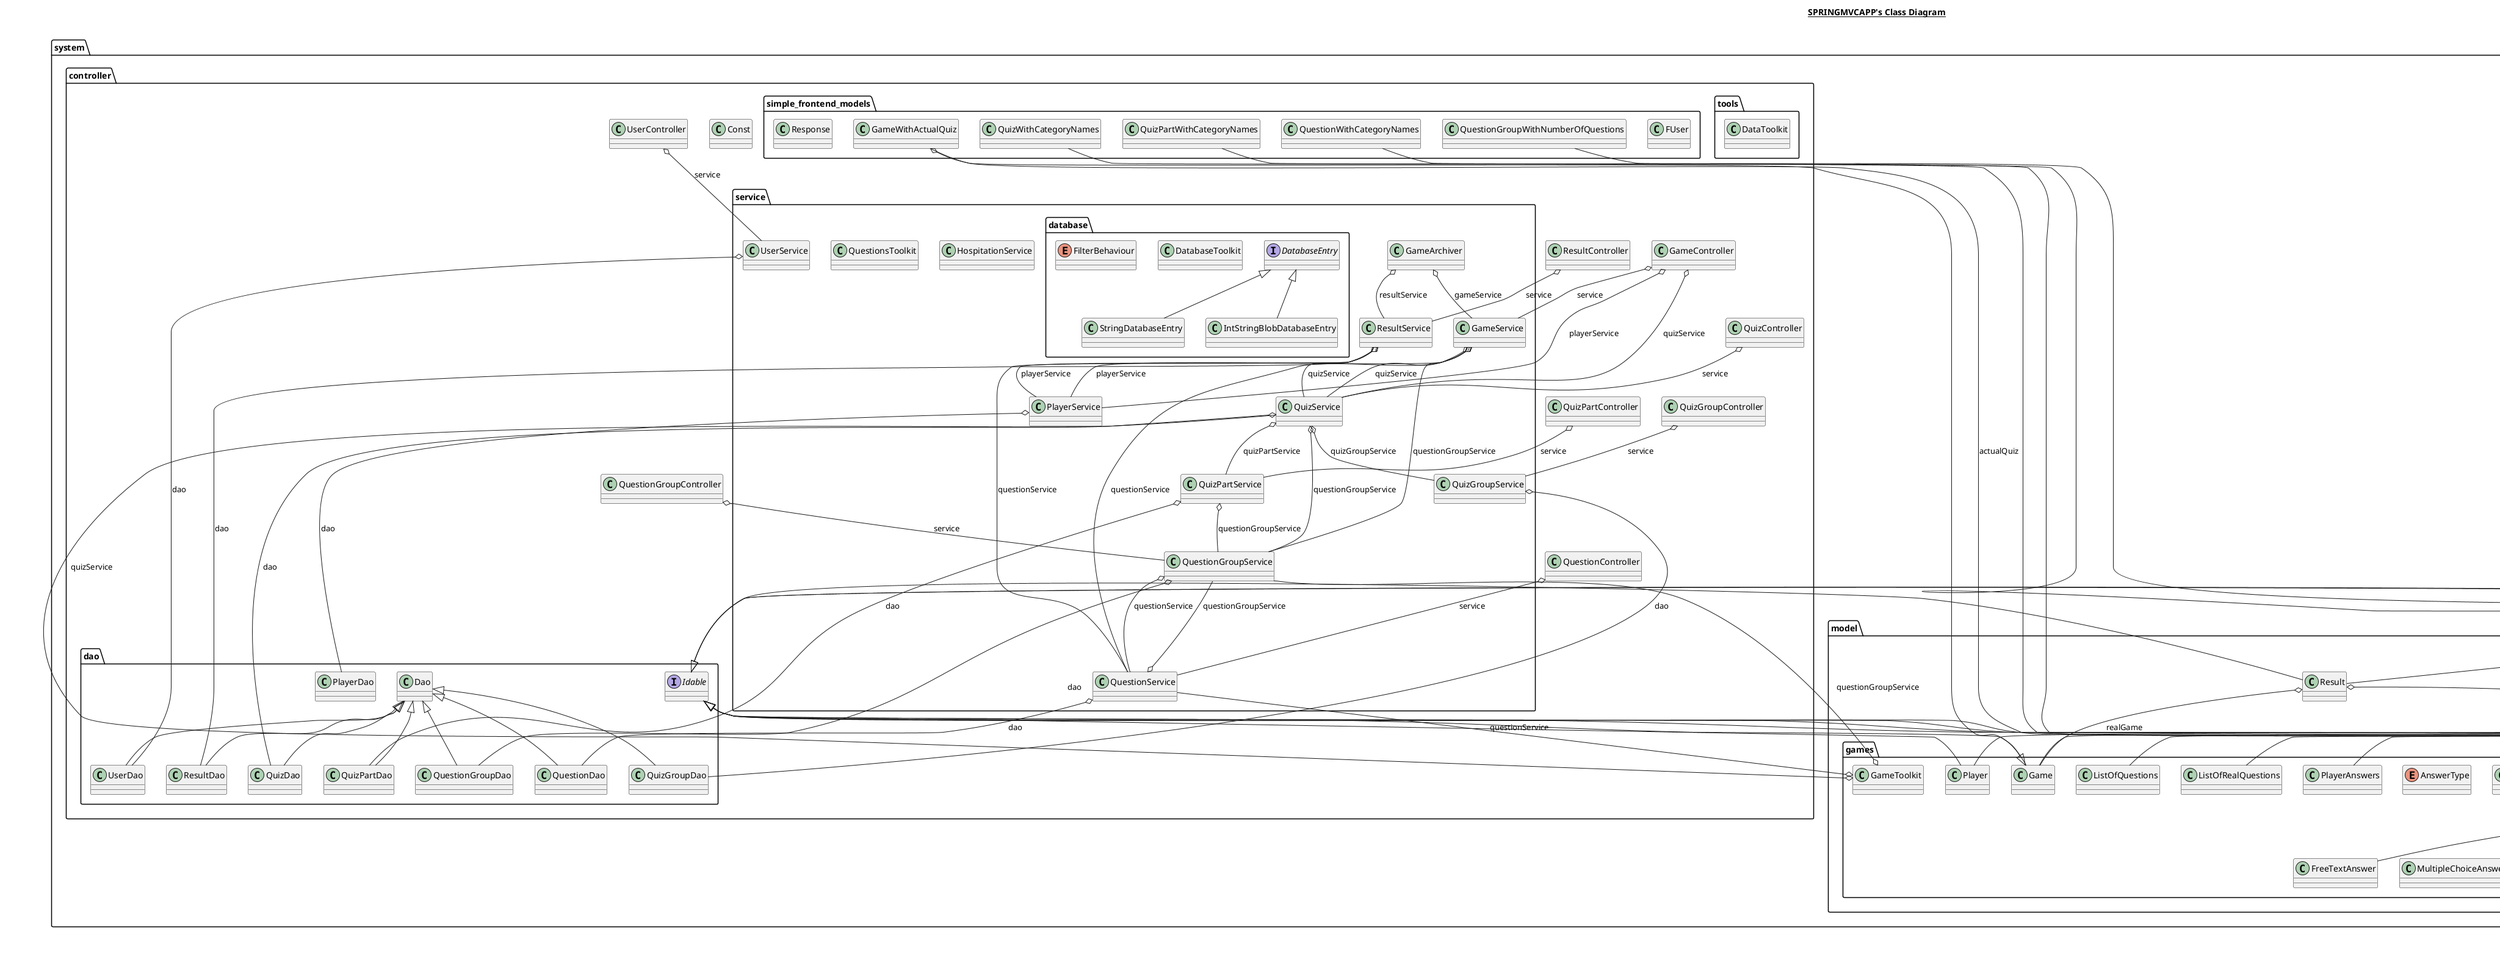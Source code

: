 @startuml

title __SPRINGMVCAPP's Class Diagram__\n

  package system.model {
    package system.model.games {
      interface Answer {
      }
    }
  }
  

  package system.model {
    package system.model.games {
      enum AnswerType {
      }
    }
  }
  

  package system.controller {
    class Const {
    }
  }
  

  package system.controller {
    package system.controller.dao {
      class Dao {
      }
    }
  }
  

  package system.controller {
    package system.controller.tools {
      class DataToolkit {
      }
    }
  }
  

  package system.controller {
    package system.controller.service {
      package system.controller.service.database {
        interface DatabaseEntry {
        }
      }
    }
  }
  

  package system.controller {
    package system.controller.service {
      package system.controller.service.database {
        class DatabaseToolkit {
        }
      }
    }
  }
  

  package system.controller {
    package system.controller.simple_frontend_models {
      class FUser {
      }
    }
  }
  

  package system.controller {
    package system.controller.service {
      package system.controller.service.database {
        enum FilterBehaviour {
        }
      }
    }
  }
  

  package system.model {
    package system.model.games {
      class FreeTextAnswer {
      }
    }
  }
  

  package system.model {
    package system.model.games {
      class Game {
      }
    }
  }
  

  package system.controller {
    package system.controller.service {
      class GameArchiver {
      }
    }
  }
  

  package system.controller {
    class GameController {
    }
  }
  

  package system.controller {
    package system.controller.service {
      class GameService {
      }
    }
  }
  

  package system.model {
    package system.model.games {
      class GameToolkit {
      }
    }
  }
  

  package system.controller {
    package system.controller.simple_frontend_models {
      class GameWithActualQuiz {
      }
    }
  }
  

  package system.controller {
    package system.controller.service {
      class HospitationService {
      }
    }
  }
  

  package system.model {
    package system.model.users {
      interface IUser {
      }
    }
  }
  

  package system.controller {
    package system.controller.dao {
      interface Idable {
      }
    }
  }
  

  package system.controller {
    package system.controller.service {
      package system.controller.service.database {
        class IntStringBlobDatabaseEntry {
        }
      }
    }
  }
  

  package system.model {
    package system.model.games {
      class ListOfQuestions {
      }
    }
  }
  

  package system.model {
    package system.model.games {
      class ListOfRealQuestions {
      }
    }
  }
  

  package system.model {
    package system.model.games {
      class MultipleChoiceAnswer {
      }
    }
  }
  

  package system.model {
    package system.model.games {
      class Player {
      }
    }
  }
  

  package system.model {
    package system.model.games {
      class PlayerAnswers {
      }
    }
  }
  

  package system.controller {
    package system.controller.dao {
      class PlayerDao {
      }
    }
  }
  

  package system.model {
    package system.model.games {
      class PlayerPoints {
      }
    }
  }
  

  package system.controller {
    package system.controller.service {
      class PlayerService {
      }
    }
  }
  

  package system.model {
    package system.model.questions {
      class Question {
      }
    }
  }
  

  package system.controller {
    class QuestionController {
    }
  }
  

  package system.controller {
    package system.controller.dao {
      class QuestionDao {
      }
    }
  }
  

  package system.model {
    package system.model.questions {
      class QuestionGroup {
      }
    }
  }
  

  package system.controller {
    class QuestionGroupController {
    }
  }
  

  package system.controller {
    package system.controller.dao {
      class QuestionGroupDao {
      }
    }
  }
  

  package system.controller {
    package system.controller.service {
      class QuestionGroupService {
      }
    }
  }
  

  package system.model {
    package system.model.questions {
      enum QuestionGroupType {
      }
    }
  }
  

  package system.controller {
    package system.controller.simple_frontend_models {
      class QuestionGroupWithNumberOfQuestions {
      }
    }
  }
  

  package system.controller {
    package system.controller.service {
      class QuestionService {
      }
    }
  }
  

  package system.model {
    package system.model.questions {
      enum QuestionType {
      }
    }
  }
  

  package system.controller {
    package system.controller.simple_frontend_models {
      class QuestionWithCategoryNames {
      }
    }
  }
  

  package system.controller {
    package system.controller.service {
      class QuestionsToolkit {
      }
    }
  }
  

  package system.model {
    package system.model.quizzes {
      class Quiz {
      }
    }
  }
  

  package system.controller {
    class QuizController {
    }
  }
  

  package system.controller {
    package system.controller.dao {
      class QuizDao {
      }
    }
  }
  

  package system.model {
    package system.model.quizzes {
      class QuizGroup {
      }
    }
  }
  

  package system.controller {
    class QuizGroupController {
    }
  }
  

  package system.controller {
    package system.controller.dao {
      class QuizGroupDao {
      }
    }
  }
  

  package system.controller {
    package system.controller.service {
      class QuizGroupService {
      }
    }
  }
  

  package system.model {
    enum QuizGroupType {
    }
  }
  

  package system.model {
    package system.model.quizzes {
      class QuizPart {
      }
    }
  }
  

  package system.controller {
    class QuizPartController {
    }
  }
  

  package system.controller {
    package system.controller.dao {
      class QuizPartDao {
      }
    }
  }
  

  package system.controller {
    package system.controller.service {
      class QuizPartService {
      }
    }
  }
  

  package system.controller {
    package system.controller.simple_frontend_models {
      class QuizPartWithCategoryNames {
      }
    }
  }
  

  package system.controller {
    package system.controller.service {
      class QuizService {
      }
    }
  }
  

  package system.model {
    package system.model.quizzes {
      enum QuizSetting {
      }
    }
  }
  

  package system.model {
    package system.model.quizzes {
      class QuizSettings {
      }
    }
  }
  

  package system.controller {
    package system.controller.simple_frontend_models {
      class QuizWithCategoryNames {
      }
    }
  }
  

  package system.controller {
    package system.controller.simple_frontend_models {
      class Response {
      }
    }
  }
  

  package system.model {
    class Result {
    }
  }
  

  package system.controller {
    class ResultController {
    }
  }
  

  package system.controller {
    package system.controller.dao {
      class ResultDao {
      }
    }
  }
  

  package system.controller {
    package system.controller.service {
      class ResultService {
      }
    }
  }
  

  package system.model {
    package system.model.games {
      class SingleChoiceAnswer {
      }
    }
  }
  

  package system.controller {
    package system.controller.service {
      package system.controller.service.database {
        class StringDatabaseEntry {
        }
      }
    }
  }
  

  package system.model {
    package system.model.users {
      class User {
      }
    }
  }
  

  package system.controller {
    class UserController {
    }
  }
  

  package system.controller {
    package system.controller.dao {
      class UserDao {
      }
    }
  }
  

  package system.controller {
    package system.controller.service {
      class UserService {
      }
    }
  }
  

  package system.model {
    package system.model.users {
      enum UserType {
      }
    }
  }
  

  FreeTextAnswer -up-|> Answer
  Game -up-|> Idable
  Game -up-|> Serializable
  GameArchiver o-- GameService : gameService
  GameArchiver o-- ResultService : resultService
  GameController o-- GameService : service
  GameController o-- PlayerService : playerService
  GameController o-- QuizService : quizService
  GameService o-- PlayerService : playerService
  GameService o-- QuizService : quizService
  GameService o-- QuestionService : questionService
  GameService o-- QuestionGroupService : questionGroupService
  GameToolkit o-- QuizService : quizService
  GameToolkit o-- QuestionService : questionService
  GameToolkit o-- QuestionGroupService : questionGroupService
  GameWithActualQuiz -up-|> Game
  GameWithActualQuiz o-- Quiz : actualQuiz
  IntStringBlobDatabaseEntry -up-|> DatabaseEntry
  ListOfQuestions -up-|> Serializable
  ListOfRealQuestions -up-|> Serializable
  MultipleChoiceAnswer -up-|> Answer
  Player -up-|> Idable
  Player -up-|> Serializable
  PlayerAnswers -up-|> Serializable
  PlayerPoints -up-|> Serializable
  PlayerService o-- PlayerDao : dao
  Question -up-|> Serializable
  Question -up-|> Idable
  Question o-- QuestionType : questionType
  QuestionController o-- QuestionService : service
  QuestionDao -up-|> Dao
  QuestionGroup -up-|> Serializable
  QuestionGroup -up-|> Idable
  QuestionGroup o-- QuestionGroupType : type
  QuestionGroupController o-- QuestionGroupService : service
  QuestionGroupDao -up-|> Dao
  QuestionGroupService o-- QuestionGroupDao : dao
  QuestionGroupService o-- QuestionService : questionService
  QuestionGroupWithNumberOfQuestions -up-|> QuestionGroup
  QuestionService o-- QuestionDao : dao
  QuestionService o-- QuestionGroupService : questionGroupService
  QuestionWithCategoryNames -up-|> Question
  Quiz -up-|> Serializable
  Quiz -up-|> Idable
  QuizController o-- QuizService : service
  QuizDao -up-|> Dao
  QuizGroup -up-|> Serializable
  QuizGroup -up-|> Idable
  QuizGroup o-- QuizGroupType : type
  QuizGroupController o-- QuizGroupService : service
  QuizGroupDao -up-|> Dao
  QuizGroupService o-- QuizGroupDao : dao
  QuizPart -up-|> Serializable
  QuizPart -up-|> Idable
  QuizPartController o-- QuizPartService : service
  QuizPartDao -up-|> Dao
  QuizPartService o-- QuizPartDao : dao
  QuizPartService o-- QuestionGroupService : questionGroupService
  QuizPartWithCategoryNames -up-|> QuizPart
  QuizService o-- QuizDao : dao
  QuizService o-- QuizGroupService : quizGroupService
  QuizService o-- QuizPartService : quizPartService
  QuizService o-- QuestionGroupService : questionGroupService
  QuizWithCategoryNames -up-|> Quiz
  Result -up-|> Idable
  Result -up-|> Serializable
  Result o-- Quiz : realQuiz
  Result o-- Game : realGame
  ResultController o-- ResultService : service
  ResultDao -up-|> Dao
  ResultService o-- ResultDao : dao
  ResultService o-- QuizService : quizService
  ResultService o-- PlayerService : playerService
  ResultService o-- QuestionService : questionService
  SingleChoiceAnswer -up-|> Answer
  StringDatabaseEntry -up-|> DatabaseEntry
  User -up-|> IUser
  User -up-|> Idable
  User o-- UserType : type
  UserController o-- UserService : service
  UserDao -up-|> Dao
  UserService o-- UserDao : dao


right footer


PlantUML diagram generated by SketchIt! (https://bitbucket.org/pmesmeur/sketch.it)
For more information about this tool, please contact philippe.mesmeur@gmail.com
endfooter

@enduml
